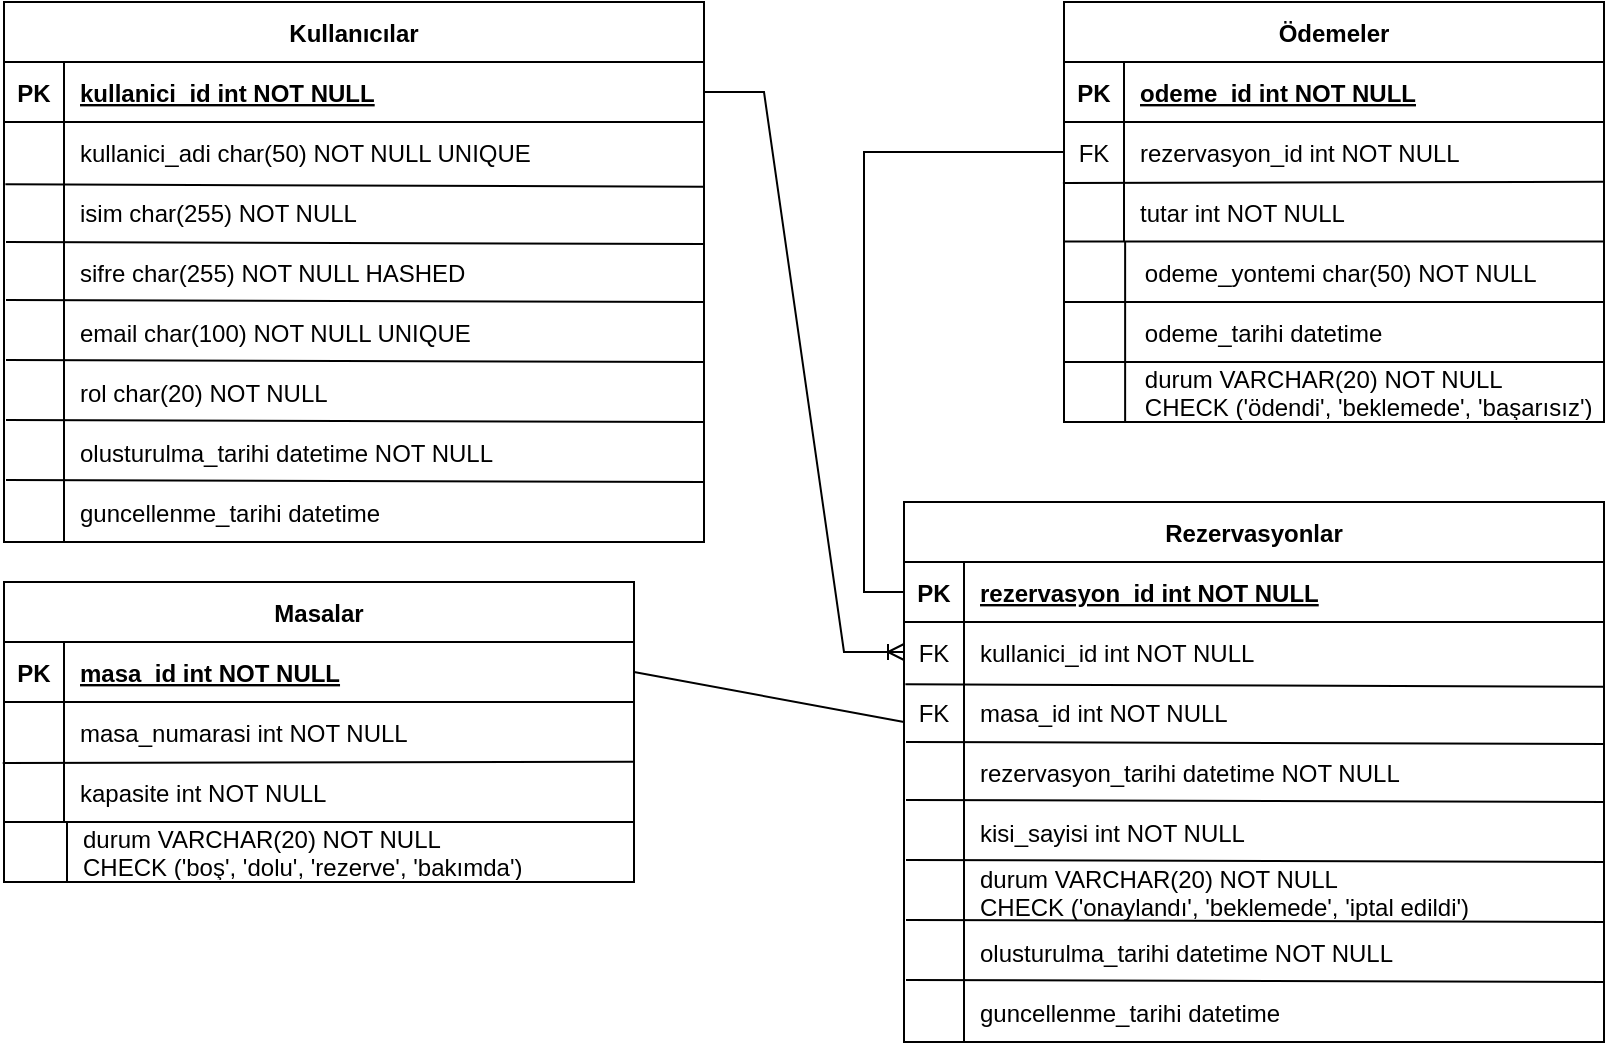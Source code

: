 <mxfile version="26.1.1">
  <diagram id="R2lEEEUBdFMjLlhIrx00" name="Page-1">
    <mxGraphModel dx="1313" dy="703" grid="1" gridSize="10" guides="1" tooltips="1" connect="1" arrows="1" fold="1" page="1" pageScale="1" pageWidth="850" pageHeight="1100" math="0" shadow="0" extFonts="Permanent Marker^https://fonts.googleapis.com/css?family=Permanent+Marker">
      <root>
        <mxCell id="0" />
        <mxCell id="1" parent="0" />
        <mxCell id="JwTfOTong-YGTReolqfG-16" value="" style="group" vertex="1" connectable="0" parent="1">
          <mxGeometry x="40" y="120" width="350" height="270" as="geometry" />
        </mxCell>
        <mxCell id="JwTfOTong-YGTReolqfG-1" value="sifre char(255) NOT NULL HASHED" style="shape=partialRectangle;overflow=hidden;connectable=0;fillColor=none;top=0;left=0;bottom=0;right=0;align=left;spacingLeft=6;" vertex="1" parent="JwTfOTong-YGTReolqfG-16">
          <mxGeometry x="30" y="120" width="270" height="30" as="geometry">
            <mxRectangle width="270" height="30" as="alternateBounds" />
          </mxGeometry>
        </mxCell>
        <mxCell id="C-vyLk0tnHw3VtMMgP7b-23" value="Kullanıcılar" style="shape=table;startSize=30;container=1;collapsible=1;childLayout=tableLayout;fixedRows=1;rowLines=0;fontStyle=1;align=center;resizeLast=1;" parent="JwTfOTong-YGTReolqfG-16" vertex="1">
          <mxGeometry width="350" height="270" as="geometry" />
        </mxCell>
        <mxCell id="C-vyLk0tnHw3VtMMgP7b-24" value="" style="shape=partialRectangle;collapsible=0;dropTarget=0;pointerEvents=0;fillColor=none;points=[[0,0.5],[1,0.5]];portConstraint=eastwest;top=0;left=0;right=0;bottom=1;" parent="C-vyLk0tnHw3VtMMgP7b-23" vertex="1">
          <mxGeometry y="30" width="350" height="30" as="geometry" />
        </mxCell>
        <mxCell id="C-vyLk0tnHw3VtMMgP7b-25" value="PK" style="shape=partialRectangle;overflow=hidden;connectable=0;fillColor=none;top=0;left=0;bottom=0;right=0;fontStyle=1;" parent="C-vyLk0tnHw3VtMMgP7b-24" vertex="1">
          <mxGeometry width="30.0" height="30" as="geometry">
            <mxRectangle width="30.0" height="30" as="alternateBounds" />
          </mxGeometry>
        </mxCell>
        <mxCell id="C-vyLk0tnHw3VtMMgP7b-26" value="kullanici_id int NOT NULL " style="shape=partialRectangle;overflow=hidden;connectable=0;fillColor=none;top=0;left=0;bottom=0;right=0;align=left;spacingLeft=6;fontStyle=5;" parent="C-vyLk0tnHw3VtMMgP7b-24" vertex="1">
          <mxGeometry x="30.0" width="320.0" height="30" as="geometry">
            <mxRectangle width="320.0" height="30" as="alternateBounds" />
          </mxGeometry>
        </mxCell>
        <mxCell id="C-vyLk0tnHw3VtMMgP7b-27" value="" style="shape=partialRectangle;collapsible=0;dropTarget=0;pointerEvents=0;fillColor=none;points=[[0,0.5],[1,0.5]];portConstraint=eastwest;top=0;left=0;right=0;bottom=0;" parent="C-vyLk0tnHw3VtMMgP7b-23" vertex="1">
          <mxGeometry y="60" width="350" height="30" as="geometry" />
        </mxCell>
        <mxCell id="C-vyLk0tnHw3VtMMgP7b-28" value="" style="shape=partialRectangle;overflow=hidden;connectable=0;fillColor=none;top=0;left=0;bottom=0;right=0;" parent="C-vyLk0tnHw3VtMMgP7b-27" vertex="1">
          <mxGeometry width="30.0" height="30" as="geometry">
            <mxRectangle width="30.0" height="30" as="alternateBounds" />
          </mxGeometry>
        </mxCell>
        <mxCell id="C-vyLk0tnHw3VtMMgP7b-29" value="kullanici_adi char(50) NOT NULL UNIQUE" style="shape=partialRectangle;overflow=hidden;connectable=1;fillColor=none;top=0;left=0;bottom=0;right=0;align=left;spacingLeft=6;container=1;movable=1;resizable=1;rotatable=1;deletable=1;editable=1;locked=0;" parent="C-vyLk0tnHw3VtMMgP7b-27" vertex="1">
          <mxGeometry x="30.0" width="320.0" height="30" as="geometry">
            <mxRectangle width="320.0" height="30" as="alternateBounds" />
          </mxGeometry>
        </mxCell>
        <mxCell id="JwTfOTong-YGTReolqfG-10" value="" style="endArrow=none;html=1;rounded=0;entryX=1.001;entryY=1.081;entryDx=0;entryDy=0;entryPerimeter=0;exitX=0.002;exitY=1.037;exitDx=0;exitDy=0;exitPerimeter=0;" edge="1" parent="C-vyLk0tnHw3VtMMgP7b-23" source="C-vyLk0tnHw3VtMMgP7b-27" target="C-vyLk0tnHw3VtMMgP7b-27">
          <mxGeometry width="50" height="50" relative="1" as="geometry">
            <mxPoint x="-40" y="120" as="sourcePoint" />
            <mxPoint x="10" y="70" as="targetPoint" />
          </mxGeometry>
        </mxCell>
        <mxCell id="JwTfOTong-YGTReolqfG-2" value="" style="shape=partialRectangle;overflow=hidden;connectable=0;fillColor=none;top=0;left=0;bottom=0;right=0;" vertex="1" parent="JwTfOTong-YGTReolqfG-16">
          <mxGeometry y="100" width="30" height="30" as="geometry">
            <mxRectangle width="30" height="30" as="alternateBounds" />
          </mxGeometry>
        </mxCell>
        <mxCell id="JwTfOTong-YGTReolqfG-3" value="" style="endArrow=none;html=1;rounded=0;entryX=0.096;entryY=1.08;entryDx=0;entryDy=0;entryPerimeter=0;" edge="1" parent="JwTfOTong-YGTReolqfG-16">
          <mxGeometry width="50" height="50" relative="1" as="geometry">
            <mxPoint x="30" y="200" as="sourcePoint" />
            <mxPoint x="30.0" y="90.0" as="targetPoint" />
          </mxGeometry>
        </mxCell>
        <mxCell id="JwTfOTong-YGTReolqfG-4" value="email char(100) NOT NULL UNIQUE" style="shape=partialRectangle;overflow=hidden;connectable=0;fillColor=none;top=0;left=0;bottom=0;right=0;align=left;spacingLeft=6;" vertex="1" parent="JwTfOTong-YGTReolqfG-16">
          <mxGeometry x="30" y="150" width="270" height="30" as="geometry">
            <mxRectangle width="270" height="30" as="alternateBounds" />
          </mxGeometry>
        </mxCell>
        <mxCell id="JwTfOTong-YGTReolqfG-5" value="rol char(20) NOT NULL" style="shape=partialRectangle;overflow=hidden;connectable=0;fillColor=none;top=0;left=0;bottom=0;right=0;align=left;spacingLeft=6;" vertex="1" parent="JwTfOTong-YGTReolqfG-16">
          <mxGeometry x="30" y="180" width="270" height="30" as="geometry">
            <mxRectangle width="270" height="30" as="alternateBounds" />
          </mxGeometry>
        </mxCell>
        <mxCell id="JwTfOTong-YGTReolqfG-6" value="olusturulma_tarihi datetime NOT NULL" style="shape=partialRectangle;overflow=hidden;connectable=0;fillColor=none;top=0;left=0;bottom=0;right=0;align=left;spacingLeft=6;" vertex="1" parent="JwTfOTong-YGTReolqfG-16">
          <mxGeometry x="30" y="210" width="270" height="30" as="geometry">
            <mxRectangle width="270" height="30" as="alternateBounds" />
          </mxGeometry>
        </mxCell>
        <mxCell id="JwTfOTong-YGTReolqfG-7" value="guncellenme_tarihi datetime " style="shape=partialRectangle;overflow=hidden;connectable=0;fillColor=none;top=0;left=0;bottom=0;right=0;align=left;spacingLeft=6;" vertex="1" parent="JwTfOTong-YGTReolqfG-16">
          <mxGeometry x="30" y="240" width="280" height="30" as="geometry">
            <mxRectangle width="270" height="30" as="alternateBounds" />
          </mxGeometry>
        </mxCell>
        <mxCell id="JwTfOTong-YGTReolqfG-8" value="isim char(255) NOT NULL" style="shape=partialRectangle;overflow=hidden;connectable=0;fillColor=none;top=0;left=0;bottom=0;right=0;align=left;spacingLeft=6;" vertex="1" parent="JwTfOTong-YGTReolqfG-16">
          <mxGeometry x="30" y="90" width="270" height="30" as="geometry">
            <mxRectangle width="270" height="30" as="alternateBounds" />
          </mxGeometry>
        </mxCell>
        <mxCell id="JwTfOTong-YGTReolqfG-9" value="" style="endArrow=none;html=1;rounded=0;" edge="1" parent="JwTfOTong-YGTReolqfG-16">
          <mxGeometry width="50" height="50" relative="1" as="geometry">
            <mxPoint x="30" y="270" as="sourcePoint" />
            <mxPoint x="30" y="200" as="targetPoint" />
          </mxGeometry>
        </mxCell>
        <mxCell id="JwTfOTong-YGTReolqfG-11" value="" style="endArrow=none;html=1;rounded=0;entryX=1.001;entryY=1.081;entryDx=0;entryDy=0;entryPerimeter=0;exitX=0.002;exitY=1.037;exitDx=0;exitDy=0;exitPerimeter=0;" edge="1" parent="JwTfOTong-YGTReolqfG-16">
          <mxGeometry width="50" height="50" relative="1" as="geometry">
            <mxPoint x="1" y="120" as="sourcePoint" />
            <mxPoint x="350" y="121" as="targetPoint" />
          </mxGeometry>
        </mxCell>
        <mxCell id="JwTfOTong-YGTReolqfG-12" value="" style="endArrow=none;html=1;rounded=0;entryX=1.001;entryY=1.081;entryDx=0;entryDy=0;entryPerimeter=0;exitX=0.002;exitY=1.037;exitDx=0;exitDy=0;exitPerimeter=0;" edge="1" parent="JwTfOTong-YGTReolqfG-16">
          <mxGeometry width="50" height="50" relative="1" as="geometry">
            <mxPoint x="1" y="149" as="sourcePoint" />
            <mxPoint x="350" y="150" as="targetPoint" />
          </mxGeometry>
        </mxCell>
        <mxCell id="JwTfOTong-YGTReolqfG-13" value="" style="endArrow=none;html=1;rounded=0;entryX=1.001;entryY=1.081;entryDx=0;entryDy=0;entryPerimeter=0;exitX=0.002;exitY=1.037;exitDx=0;exitDy=0;exitPerimeter=0;" edge="1" parent="JwTfOTong-YGTReolqfG-16">
          <mxGeometry width="50" height="50" relative="1" as="geometry">
            <mxPoint x="1" y="179" as="sourcePoint" />
            <mxPoint x="350" y="180" as="targetPoint" />
          </mxGeometry>
        </mxCell>
        <mxCell id="JwTfOTong-YGTReolqfG-14" value="" style="endArrow=none;html=1;rounded=0;entryX=1.001;entryY=1.081;entryDx=0;entryDy=0;entryPerimeter=0;exitX=0.002;exitY=1.037;exitDx=0;exitDy=0;exitPerimeter=0;" edge="1" parent="JwTfOTong-YGTReolqfG-16">
          <mxGeometry width="50" height="50" relative="1" as="geometry">
            <mxPoint x="1" y="209" as="sourcePoint" />
            <mxPoint x="350" y="210" as="targetPoint" />
          </mxGeometry>
        </mxCell>
        <mxCell id="JwTfOTong-YGTReolqfG-15" value="" style="endArrow=none;html=1;rounded=0;entryX=1.001;entryY=1.081;entryDx=0;entryDy=0;entryPerimeter=0;exitX=0.002;exitY=1.037;exitDx=0;exitDy=0;exitPerimeter=0;" edge="1" parent="JwTfOTong-YGTReolqfG-16">
          <mxGeometry width="50" height="50" relative="1" as="geometry">
            <mxPoint x="1" y="239" as="sourcePoint" />
            <mxPoint x="350" y="240" as="targetPoint" />
          </mxGeometry>
        </mxCell>
        <mxCell id="JwTfOTong-YGTReolqfG-21" value="" style="group" vertex="1" connectable="0" parent="1">
          <mxGeometry x="40" y="410" width="315" height="150" as="geometry" />
        </mxCell>
        <mxCell id="C-vyLk0tnHw3VtMMgP7b-13" value="Masalar" style="shape=table;startSize=30;container=1;collapsible=1;childLayout=tableLayout;fixedRows=1;rowLines=0;fontStyle=1;align=center;resizeLast=1;" parent="JwTfOTong-YGTReolqfG-21" vertex="1">
          <mxGeometry width="315" height="150" as="geometry" />
        </mxCell>
        <mxCell id="C-vyLk0tnHw3VtMMgP7b-14" value="" style="shape=partialRectangle;collapsible=0;dropTarget=0;pointerEvents=0;fillColor=none;points=[[0,0.5],[1,0.5]];portConstraint=eastwest;top=0;left=0;right=0;bottom=1;" parent="C-vyLk0tnHw3VtMMgP7b-13" vertex="1">
          <mxGeometry y="30" width="315" height="30" as="geometry" />
        </mxCell>
        <mxCell id="C-vyLk0tnHw3VtMMgP7b-15" value="PK" style="shape=partialRectangle;overflow=hidden;connectable=0;fillColor=none;top=0;left=0;bottom=0;right=0;fontStyle=1;" parent="C-vyLk0tnHw3VtMMgP7b-14" vertex="1">
          <mxGeometry width="30" height="30" as="geometry">
            <mxRectangle width="30" height="30" as="alternateBounds" />
          </mxGeometry>
        </mxCell>
        <mxCell id="C-vyLk0tnHw3VtMMgP7b-16" value="masa_id int NOT NULL " style="shape=partialRectangle;overflow=hidden;connectable=0;fillColor=none;top=0;left=0;bottom=0;right=0;align=left;spacingLeft=6;fontStyle=5;" parent="C-vyLk0tnHw3VtMMgP7b-14" vertex="1">
          <mxGeometry x="30" width="285" height="30" as="geometry">
            <mxRectangle width="285" height="30" as="alternateBounds" />
          </mxGeometry>
        </mxCell>
        <mxCell id="C-vyLk0tnHw3VtMMgP7b-17" value="" style="shape=partialRectangle;collapsible=0;dropTarget=0;pointerEvents=0;fillColor=none;points=[[0,0.5],[1,0.5]];portConstraint=eastwest;top=0;left=0;right=0;bottom=0;" parent="C-vyLk0tnHw3VtMMgP7b-13" vertex="1">
          <mxGeometry y="60" width="315" height="30" as="geometry" />
        </mxCell>
        <mxCell id="C-vyLk0tnHw3VtMMgP7b-18" value="" style="shape=partialRectangle;overflow=hidden;connectable=0;fillColor=none;top=0;left=0;bottom=0;right=0;" parent="C-vyLk0tnHw3VtMMgP7b-17" vertex="1">
          <mxGeometry width="30" height="30" as="geometry">
            <mxRectangle width="30" height="30" as="alternateBounds" />
          </mxGeometry>
        </mxCell>
        <mxCell id="C-vyLk0tnHw3VtMMgP7b-19" value="masa_numarasi int NOT NULL" style="shape=partialRectangle;overflow=hidden;connectable=0;fillColor=none;top=0;left=0;bottom=0;right=0;align=left;spacingLeft=6;" parent="C-vyLk0tnHw3VtMMgP7b-17" vertex="1">
          <mxGeometry x="30" width="285" height="30" as="geometry">
            <mxRectangle width="285" height="30" as="alternateBounds" />
          </mxGeometry>
        </mxCell>
        <mxCell id="C-vyLk0tnHw3VtMMgP7b-20" value="" style="shape=partialRectangle;collapsible=0;dropTarget=0;pointerEvents=0;fillColor=none;points=[[0,0.5],[1,0.5]];portConstraint=eastwest;top=0;left=0;right=0;bottom=0;" parent="C-vyLk0tnHw3VtMMgP7b-13" vertex="1">
          <mxGeometry y="90" width="315" height="30" as="geometry" />
        </mxCell>
        <mxCell id="C-vyLk0tnHw3VtMMgP7b-21" value="" style="shape=partialRectangle;overflow=hidden;connectable=0;fillColor=none;top=0;left=0;bottom=0;right=0;" parent="C-vyLk0tnHw3VtMMgP7b-20" vertex="1">
          <mxGeometry width="30" height="30" as="geometry">
            <mxRectangle width="30" height="30" as="alternateBounds" />
          </mxGeometry>
        </mxCell>
        <mxCell id="C-vyLk0tnHw3VtMMgP7b-22" value="kapasite int NOT NULL" style="shape=partialRectangle;overflow=hidden;connectable=0;fillColor=none;top=0;left=0;bottom=0;right=0;align=left;spacingLeft=6;" parent="C-vyLk0tnHw3VtMMgP7b-20" vertex="1">
          <mxGeometry x="30" width="285" height="30" as="geometry">
            <mxRectangle width="285" height="30" as="alternateBounds" />
          </mxGeometry>
        </mxCell>
        <mxCell id="JwTfOTong-YGTReolqfG-19" value="" style="endArrow=none;html=1;rounded=0;entryX=0.999;entryY=-0.005;entryDx=0;entryDy=0;entryPerimeter=0;exitX=-0.002;exitY=1.016;exitDx=0;exitDy=0;exitPerimeter=0;" edge="1" parent="C-vyLk0tnHw3VtMMgP7b-13" source="C-vyLk0tnHw3VtMMgP7b-17" target="C-vyLk0tnHw3VtMMgP7b-20">
          <mxGeometry width="50" height="50" relative="1" as="geometry">
            <mxPoint x="-138.6" y="220" as="sourcePoint" />
            <mxPoint x="-75.6" y="170" as="targetPoint" />
          </mxGeometry>
        </mxCell>
        <mxCell id="JwTfOTong-YGTReolqfG-17" value="durum VARCHAR(20) NOT NULL &#xa;CHECK (&#39;boş&#39;, &#39;dolu&#39;, &#39;rezerve&#39;, &#39;bakımda&#39;)&#xa;" style="shape=partialRectangle;overflow=hidden;connectable=0;fillColor=none;top=0;left=0;bottom=0;right=0;align=left;spacingLeft=6;" vertex="1" parent="JwTfOTong-YGTReolqfG-21">
          <mxGeometry x="31.5" y="120" width="277.2" height="30" as="geometry">
            <mxRectangle width="220" height="30" as="alternateBounds" />
          </mxGeometry>
        </mxCell>
        <mxCell id="JwTfOTong-YGTReolqfG-18" value="" style="endArrow=none;html=1;rounded=0;" edge="1" parent="JwTfOTong-YGTReolqfG-21">
          <mxGeometry width="50" height="50" relative="1" as="geometry">
            <mxPoint x="31.5" y="150" as="sourcePoint" />
            <mxPoint x="31.5" y="120" as="targetPoint" />
            <Array as="points">
              <mxPoint x="31.5" y="130" />
            </Array>
          </mxGeometry>
        </mxCell>
        <mxCell id="JwTfOTong-YGTReolqfG-20" value="" style="endArrow=none;html=1;rounded=0;entryX=0.999;entryY=-0.005;entryDx=0;entryDy=0;entryPerimeter=0;exitX=-0.002;exitY=1.016;exitDx=0;exitDy=0;exitPerimeter=0;" edge="1" parent="JwTfOTong-YGTReolqfG-21">
          <mxGeometry width="50" height="50" relative="1" as="geometry">
            <mxPoint y="120" as="sourcePoint" />
            <mxPoint x="315" y="120" as="targetPoint" />
          </mxGeometry>
        </mxCell>
        <mxCell id="JwTfOTong-YGTReolqfG-22" value="" style="group" vertex="1" connectable="0" parent="1">
          <mxGeometry x="490" y="370" width="350" height="270" as="geometry" />
        </mxCell>
        <mxCell id="JwTfOTong-YGTReolqfG-23" value="rezervasyon_tarihi datetime NOT NULL" style="shape=partialRectangle;overflow=hidden;connectable=0;fillColor=none;top=0;left=0;bottom=0;right=0;align=left;spacingLeft=6;" vertex="1" parent="JwTfOTong-YGTReolqfG-22">
          <mxGeometry x="30" y="120" width="270" height="30" as="geometry">
            <mxRectangle width="270" height="30" as="alternateBounds" />
          </mxGeometry>
        </mxCell>
        <mxCell id="JwTfOTong-YGTReolqfG-24" value="Rezervasyonlar" style="shape=table;startSize=30;container=1;collapsible=1;childLayout=tableLayout;fixedRows=1;rowLines=0;fontStyle=1;align=center;resizeLast=1;" vertex="1" parent="JwTfOTong-YGTReolqfG-22">
          <mxGeometry width="350" height="270" as="geometry" />
        </mxCell>
        <mxCell id="JwTfOTong-YGTReolqfG-25" value="" style="shape=partialRectangle;collapsible=0;dropTarget=0;pointerEvents=0;fillColor=none;points=[[0,0.5],[1,0.5]];portConstraint=eastwest;top=0;left=0;right=0;bottom=1;" vertex="1" parent="JwTfOTong-YGTReolqfG-24">
          <mxGeometry y="30" width="350" height="30" as="geometry" />
        </mxCell>
        <mxCell id="JwTfOTong-YGTReolqfG-26" value="PK" style="shape=partialRectangle;overflow=hidden;connectable=0;fillColor=none;top=0;left=0;bottom=0;right=0;fontStyle=1;" vertex="1" parent="JwTfOTong-YGTReolqfG-25">
          <mxGeometry width="30.0" height="30" as="geometry">
            <mxRectangle width="30.0" height="30" as="alternateBounds" />
          </mxGeometry>
        </mxCell>
        <mxCell id="JwTfOTong-YGTReolqfG-27" value="rezervasyon_id int NOT NULL " style="shape=partialRectangle;overflow=hidden;connectable=0;fillColor=none;top=0;left=0;bottom=0;right=0;align=left;spacingLeft=6;fontStyle=5;" vertex="1" parent="JwTfOTong-YGTReolqfG-25">
          <mxGeometry x="30.0" width="320.0" height="30" as="geometry">
            <mxRectangle width="320.0" height="30" as="alternateBounds" />
          </mxGeometry>
        </mxCell>
        <mxCell id="JwTfOTong-YGTReolqfG-28" value="" style="shape=partialRectangle;collapsible=0;dropTarget=0;pointerEvents=0;fillColor=none;points=[[0,0.5],[1,0.5]];portConstraint=eastwest;top=0;left=0;right=0;bottom=0;" vertex="1" parent="JwTfOTong-YGTReolqfG-24">
          <mxGeometry y="60" width="350" height="30" as="geometry" />
        </mxCell>
        <mxCell id="JwTfOTong-YGTReolqfG-29" value="FK" style="shape=partialRectangle;overflow=hidden;connectable=0;fillColor=none;top=0;left=0;bottom=0;right=0;" vertex="1" parent="JwTfOTong-YGTReolqfG-28">
          <mxGeometry width="30.0" height="30" as="geometry">
            <mxRectangle width="30.0" height="30" as="alternateBounds" />
          </mxGeometry>
        </mxCell>
        <mxCell id="JwTfOTong-YGTReolqfG-30" value="kullanici_id int NOT NULL" style="shape=partialRectangle;overflow=hidden;connectable=1;fillColor=none;top=0;left=0;bottom=0;right=0;align=left;spacingLeft=6;container=1;movable=1;resizable=1;rotatable=1;deletable=1;editable=1;locked=0;" vertex="1" parent="JwTfOTong-YGTReolqfG-28">
          <mxGeometry x="30.0" width="320.0" height="30" as="geometry">
            <mxRectangle width="320.0" height="30" as="alternateBounds" />
          </mxGeometry>
        </mxCell>
        <mxCell id="JwTfOTong-YGTReolqfG-31" value="" style="endArrow=none;html=1;rounded=0;entryX=1.001;entryY=1.081;entryDx=0;entryDy=0;entryPerimeter=0;exitX=0.002;exitY=1.037;exitDx=0;exitDy=0;exitPerimeter=0;" edge="1" parent="JwTfOTong-YGTReolqfG-24" source="JwTfOTong-YGTReolqfG-28" target="JwTfOTong-YGTReolqfG-28">
          <mxGeometry width="50" height="50" relative="1" as="geometry">
            <mxPoint x="-40" y="120" as="sourcePoint" />
            <mxPoint x="10" y="70" as="targetPoint" />
          </mxGeometry>
        </mxCell>
        <mxCell id="JwTfOTong-YGTReolqfG-32" value="FK" style="shape=partialRectangle;overflow=hidden;connectable=0;fillColor=none;top=0;left=0;bottom=0;right=0;" vertex="1" parent="JwTfOTong-YGTReolqfG-22">
          <mxGeometry y="90" width="30" height="30" as="geometry">
            <mxRectangle width="30" height="30" as="alternateBounds" />
          </mxGeometry>
        </mxCell>
        <mxCell id="JwTfOTong-YGTReolqfG-33" value="" style="endArrow=none;html=1;rounded=0;entryX=0.096;entryY=1.08;entryDx=0;entryDy=0;entryPerimeter=0;" edge="1" parent="JwTfOTong-YGTReolqfG-22">
          <mxGeometry width="50" height="50" relative="1" as="geometry">
            <mxPoint x="30" y="200" as="sourcePoint" />
            <mxPoint x="30.0" y="90.0" as="targetPoint" />
          </mxGeometry>
        </mxCell>
        <mxCell id="JwTfOTong-YGTReolqfG-34" value="kisi_sayisi int NOT NULL   " style="shape=partialRectangle;overflow=hidden;connectable=0;fillColor=none;top=0;left=0;bottom=0;right=0;align=left;spacingLeft=6;" vertex="1" parent="JwTfOTong-YGTReolqfG-22">
          <mxGeometry x="30" y="150" width="270" height="30" as="geometry">
            <mxRectangle width="270" height="30" as="alternateBounds" />
          </mxGeometry>
        </mxCell>
        <mxCell id="JwTfOTong-YGTReolqfG-35" value="durum VARCHAR(20) NOT NULL &#xa;CHECK (&#39;onaylandı&#39;, &#39;beklemede&#39;, &#39;iptal edildi&#39;)&#xa;" style="shape=partialRectangle;overflow=hidden;connectable=0;fillColor=none;top=0;left=0;bottom=0;right=0;align=left;spacingLeft=6;" vertex="1" parent="JwTfOTong-YGTReolqfG-22">
          <mxGeometry x="30" y="180" width="270" height="30" as="geometry">
            <mxRectangle width="270" height="30" as="alternateBounds" />
          </mxGeometry>
        </mxCell>
        <mxCell id="JwTfOTong-YGTReolqfG-36" value="olusturulma_tarihi datetime NOT NULL" style="shape=partialRectangle;overflow=hidden;connectable=0;fillColor=none;top=0;left=0;bottom=0;right=0;align=left;spacingLeft=6;" vertex="1" parent="JwTfOTong-YGTReolqfG-22">
          <mxGeometry x="30" y="210" width="270" height="30" as="geometry">
            <mxRectangle width="270" height="30" as="alternateBounds" />
          </mxGeometry>
        </mxCell>
        <mxCell id="JwTfOTong-YGTReolqfG-37" value="guncellenme_tarihi datetime " style="shape=partialRectangle;overflow=hidden;connectable=0;fillColor=none;top=0;left=0;bottom=0;right=0;align=left;spacingLeft=6;" vertex="1" parent="JwTfOTong-YGTReolqfG-22">
          <mxGeometry x="30" y="240" width="280" height="30" as="geometry">
            <mxRectangle width="270" height="30" as="alternateBounds" />
          </mxGeometry>
        </mxCell>
        <mxCell id="JwTfOTong-YGTReolqfG-39" value="" style="endArrow=none;html=1;rounded=0;" edge="1" parent="JwTfOTong-YGTReolqfG-22">
          <mxGeometry width="50" height="50" relative="1" as="geometry">
            <mxPoint x="30" y="270" as="sourcePoint" />
            <mxPoint x="30" y="200" as="targetPoint" />
          </mxGeometry>
        </mxCell>
        <mxCell id="JwTfOTong-YGTReolqfG-40" value="" style="endArrow=none;html=1;rounded=0;entryX=1.001;entryY=1.081;entryDx=0;entryDy=0;entryPerimeter=0;exitX=0.002;exitY=1.037;exitDx=0;exitDy=0;exitPerimeter=0;" edge="1" parent="JwTfOTong-YGTReolqfG-22">
          <mxGeometry width="50" height="50" relative="1" as="geometry">
            <mxPoint x="1" y="120" as="sourcePoint" />
            <mxPoint x="350" y="121" as="targetPoint" />
          </mxGeometry>
        </mxCell>
        <mxCell id="JwTfOTong-YGTReolqfG-41" value="" style="endArrow=none;html=1;rounded=0;entryX=1.001;entryY=1.081;entryDx=0;entryDy=0;entryPerimeter=0;exitX=0.002;exitY=1.037;exitDx=0;exitDy=0;exitPerimeter=0;" edge="1" parent="JwTfOTong-YGTReolqfG-22">
          <mxGeometry width="50" height="50" relative="1" as="geometry">
            <mxPoint x="1" y="149" as="sourcePoint" />
            <mxPoint x="350" y="150" as="targetPoint" />
          </mxGeometry>
        </mxCell>
        <mxCell id="JwTfOTong-YGTReolqfG-42" value="" style="endArrow=none;html=1;rounded=0;entryX=1.001;entryY=1.081;entryDx=0;entryDy=0;entryPerimeter=0;exitX=0.002;exitY=1.037;exitDx=0;exitDy=0;exitPerimeter=0;" edge="1" parent="JwTfOTong-YGTReolqfG-22">
          <mxGeometry width="50" height="50" relative="1" as="geometry">
            <mxPoint x="1" y="179" as="sourcePoint" />
            <mxPoint x="350" y="180" as="targetPoint" />
          </mxGeometry>
        </mxCell>
        <mxCell id="JwTfOTong-YGTReolqfG-43" value="" style="endArrow=none;html=1;rounded=0;entryX=1.001;entryY=1.081;entryDx=0;entryDy=0;entryPerimeter=0;exitX=0.002;exitY=1.037;exitDx=0;exitDy=0;exitPerimeter=0;" edge="1" parent="JwTfOTong-YGTReolqfG-22">
          <mxGeometry width="50" height="50" relative="1" as="geometry">
            <mxPoint x="1" y="209" as="sourcePoint" />
            <mxPoint x="350" y="210" as="targetPoint" />
          </mxGeometry>
        </mxCell>
        <mxCell id="JwTfOTong-YGTReolqfG-44" value="" style="endArrow=none;html=1;rounded=0;entryX=1.001;entryY=1.081;entryDx=0;entryDy=0;entryPerimeter=0;exitX=0.002;exitY=1.037;exitDx=0;exitDy=0;exitPerimeter=0;" edge="1" parent="JwTfOTong-YGTReolqfG-22">
          <mxGeometry width="50" height="50" relative="1" as="geometry">
            <mxPoint x="1" y="239" as="sourcePoint" />
            <mxPoint x="350" y="240" as="targetPoint" />
          </mxGeometry>
        </mxCell>
        <mxCell id="JwTfOTong-YGTReolqfG-94" value="masa_id int NOT NULL" style="shape=partialRectangle;overflow=hidden;connectable=0;fillColor=none;top=0;left=0;bottom=0;right=0;align=left;spacingLeft=6;" vertex="1" parent="JwTfOTong-YGTReolqfG-22">
          <mxGeometry x="30" y="90" width="270" height="30" as="geometry">
            <mxRectangle width="270" height="30" as="alternateBounds" />
          </mxGeometry>
        </mxCell>
        <mxCell id="JwTfOTong-YGTReolqfG-85" value="" style="group" vertex="1" connectable="0" parent="1">
          <mxGeometry x="570" y="120" width="270" height="240" as="geometry" />
        </mxCell>
        <mxCell id="JwTfOTong-YGTReolqfG-58" value="" style="group" vertex="1" connectable="0" parent="JwTfOTong-YGTReolqfG-85">
          <mxGeometry width="270" height="240" as="geometry" />
        </mxCell>
        <mxCell id="JwTfOTong-YGTReolqfG-84" value="" style="group" vertex="1" connectable="0" parent="JwTfOTong-YGTReolqfG-58">
          <mxGeometry width="270" height="210" as="geometry" />
        </mxCell>
        <mxCell id="JwTfOTong-YGTReolqfG-59" value="Ödemeler" style="shape=table;startSize=30;container=1;collapsible=1;childLayout=tableLayout;fixedRows=1;rowLines=0;fontStyle=1;align=center;resizeLast=1;" vertex="1" parent="JwTfOTong-YGTReolqfG-84">
          <mxGeometry width="270" height="210" as="geometry" />
        </mxCell>
        <mxCell id="JwTfOTong-YGTReolqfG-60" value="" style="shape=partialRectangle;collapsible=0;dropTarget=0;pointerEvents=0;fillColor=none;points=[[0,0.5],[1,0.5]];portConstraint=eastwest;top=0;left=0;right=0;bottom=1;" vertex="1" parent="JwTfOTong-YGTReolqfG-59">
          <mxGeometry y="30" width="270" height="30" as="geometry" />
        </mxCell>
        <mxCell id="JwTfOTong-YGTReolqfG-61" value="PK" style="shape=partialRectangle;overflow=hidden;connectable=0;fillColor=none;top=0;left=0;bottom=0;right=0;fontStyle=1;" vertex="1" parent="JwTfOTong-YGTReolqfG-60">
          <mxGeometry width="30" height="30" as="geometry">
            <mxRectangle width="30" height="30" as="alternateBounds" />
          </mxGeometry>
        </mxCell>
        <mxCell id="JwTfOTong-YGTReolqfG-62" value="odeme_id int NOT NULL " style="shape=partialRectangle;overflow=hidden;connectable=0;fillColor=none;top=0;left=0;bottom=0;right=0;align=left;spacingLeft=6;fontStyle=5;" vertex="1" parent="JwTfOTong-YGTReolqfG-60">
          <mxGeometry x="30" width="240" height="30" as="geometry">
            <mxRectangle width="240" height="30" as="alternateBounds" />
          </mxGeometry>
        </mxCell>
        <mxCell id="JwTfOTong-YGTReolqfG-63" value="" style="shape=partialRectangle;collapsible=0;dropTarget=0;pointerEvents=0;fillColor=none;points=[[0,0.5],[1,0.5]];portConstraint=eastwest;top=0;left=0;right=0;bottom=0;" vertex="1" parent="JwTfOTong-YGTReolqfG-59">
          <mxGeometry y="60" width="270" height="30" as="geometry" />
        </mxCell>
        <mxCell id="JwTfOTong-YGTReolqfG-64" value="FK" style="shape=partialRectangle;overflow=hidden;connectable=0;fillColor=none;top=0;left=0;bottom=0;right=0;" vertex="1" parent="JwTfOTong-YGTReolqfG-63">
          <mxGeometry width="30" height="30" as="geometry">
            <mxRectangle width="30" height="30" as="alternateBounds" />
          </mxGeometry>
        </mxCell>
        <mxCell id="JwTfOTong-YGTReolqfG-65" value="rezervasyon_id int NOT NULL" style="shape=partialRectangle;overflow=hidden;connectable=0;fillColor=none;top=0;left=0;bottom=0;right=0;align=left;spacingLeft=6;" vertex="1" parent="JwTfOTong-YGTReolqfG-63">
          <mxGeometry x="30" width="240" height="30" as="geometry">
            <mxRectangle width="240" height="30" as="alternateBounds" />
          </mxGeometry>
        </mxCell>
        <mxCell id="JwTfOTong-YGTReolqfG-66" value="" style="shape=partialRectangle;collapsible=0;dropTarget=0;pointerEvents=0;fillColor=none;points=[[0,0.5],[1,0.5]];portConstraint=eastwest;top=0;left=0;right=0;bottom=0;" vertex="1" parent="JwTfOTong-YGTReolqfG-59">
          <mxGeometry y="90" width="270" height="30" as="geometry" />
        </mxCell>
        <mxCell id="JwTfOTong-YGTReolqfG-67" value="" style="shape=partialRectangle;overflow=hidden;connectable=0;fillColor=none;top=0;left=0;bottom=0;right=0;" vertex="1" parent="JwTfOTong-YGTReolqfG-66">
          <mxGeometry width="30" height="30" as="geometry">
            <mxRectangle width="30" height="30" as="alternateBounds" />
          </mxGeometry>
        </mxCell>
        <mxCell id="JwTfOTong-YGTReolqfG-68" value="tutar int NOT NULL" style="shape=partialRectangle;overflow=hidden;connectable=0;fillColor=none;top=0;left=0;bottom=0;right=0;align=left;spacingLeft=6;" vertex="1" parent="JwTfOTong-YGTReolqfG-66">
          <mxGeometry x="30" width="240" height="30" as="geometry">
            <mxRectangle width="240" height="30" as="alternateBounds" />
          </mxGeometry>
        </mxCell>
        <mxCell id="JwTfOTong-YGTReolqfG-69" value="" style="endArrow=none;html=1;rounded=0;entryX=0.999;entryY=-0.005;entryDx=0;entryDy=0;entryPerimeter=0;exitX=-0.002;exitY=1.016;exitDx=0;exitDy=0;exitPerimeter=0;" edge="1" parent="JwTfOTong-YGTReolqfG-59" source="JwTfOTong-YGTReolqfG-63" target="JwTfOTong-YGTReolqfG-66">
          <mxGeometry width="50" height="50" relative="1" as="geometry">
            <mxPoint x="-118.8" y="352" as="sourcePoint" />
            <mxPoint x="-64.8" y="272" as="targetPoint" />
          </mxGeometry>
        </mxCell>
        <mxCell id="JwTfOTong-YGTReolqfG-70" value="durum VARCHAR(20) NOT NULL &#xa;CHECK (&#39;ödendi&#39;, &#39;beklemede&#39;, &#39;başarısız&#39;)&#xa;" style="shape=partialRectangle;overflow=hidden;connectable=0;fillColor=none;top=0;left=0;bottom=0;right=0;align=left;spacingLeft=6;" vertex="1" parent="JwTfOTong-YGTReolqfG-84">
          <mxGeometry x="32.4" y="180" width="237.6" height="30" as="geometry">
            <mxRectangle width="220" height="30" as="alternateBounds" />
          </mxGeometry>
        </mxCell>
        <mxCell id="JwTfOTong-YGTReolqfG-73" value="odeme_yontemi char(50) NOT NULL" style="shape=partialRectangle;overflow=hidden;connectable=0;fillColor=none;top=0;left=0;bottom=0;right=0;align=left;spacingLeft=6;" vertex="1" parent="JwTfOTong-YGTReolqfG-84">
          <mxGeometry x="32.4" y="120" width="237.6" height="30" as="geometry">
            <mxRectangle width="220" height="30" as="alternateBounds" />
          </mxGeometry>
        </mxCell>
        <mxCell id="JwTfOTong-YGTReolqfG-74" value="odeme_tarihi datetime" style="shape=partialRectangle;overflow=hidden;connectable=0;fillColor=none;top=0;left=0;bottom=0;right=0;align=left;spacingLeft=6;" vertex="1" parent="JwTfOTong-YGTReolqfG-84">
          <mxGeometry x="32.4" y="150" width="237.6" height="30" as="geometry">
            <mxRectangle width="220" height="30" as="alternateBounds" />
          </mxGeometry>
        </mxCell>
        <mxCell id="JwTfOTong-YGTReolqfG-82" value="" style="endArrow=none;html=1;rounded=0;" edge="1" parent="JwTfOTong-YGTReolqfG-84">
          <mxGeometry width="50" height="50" relative="1" as="geometry">
            <mxPoint y="180" as="sourcePoint" />
            <mxPoint x="270" y="180" as="targetPoint" />
          </mxGeometry>
        </mxCell>
        <mxCell id="JwTfOTong-YGTReolqfG-79" value="" style="endArrow=none;html=1;rounded=0;" edge="1" parent="JwTfOTong-YGTReolqfG-84">
          <mxGeometry width="50" height="50" relative="1" as="geometry">
            <mxPoint x="30.566" y="210" as="sourcePoint" />
            <mxPoint x="30.566" y="120" as="targetPoint" />
          </mxGeometry>
        </mxCell>
        <mxCell id="JwTfOTong-YGTReolqfG-81" value="" style="endArrow=none;html=1;rounded=0;" edge="1" parent="JwTfOTong-YGTReolqfG-85">
          <mxGeometry width="50" height="50" relative="1" as="geometry">
            <mxPoint y="150" as="sourcePoint" />
            <mxPoint x="270" y="150" as="targetPoint" />
          </mxGeometry>
        </mxCell>
        <mxCell id="JwTfOTong-YGTReolqfG-83" value="" style="endArrow=none;html=1;rounded=0;" edge="1" parent="JwTfOTong-YGTReolqfG-85">
          <mxGeometry width="50" height="50" relative="1" as="geometry">
            <mxPoint y="119.77" as="sourcePoint" />
            <mxPoint x="270" y="119.77" as="targetPoint" />
          </mxGeometry>
        </mxCell>
        <mxCell id="JwTfOTong-YGTReolqfG-86" value="" style="edgeStyle=entityRelationEdgeStyle;fontSize=12;html=1;endArrow=ERoneToMany;rounded=0;exitX=1;exitY=0.5;exitDx=0;exitDy=0;entryX=0;entryY=0.5;entryDx=0;entryDy=0;" edge="1" parent="1" source="C-vyLk0tnHw3VtMMgP7b-24" target="JwTfOTong-YGTReolqfG-28">
          <mxGeometry width="100" height="100" relative="1" as="geometry">
            <mxPoint x="460" y="380" as="sourcePoint" />
            <mxPoint x="560" y="280" as="targetPoint" />
            <Array as="points">
              <mxPoint x="420" y="310" />
              <mxPoint x="420" y="310" />
              <mxPoint x="460" y="300" />
              <mxPoint x="420" y="320" />
              <mxPoint x="430" y="310" />
            </Array>
          </mxGeometry>
        </mxCell>
        <mxCell id="JwTfOTong-YGTReolqfG-100" value="" style="endArrow=none;html=1;rounded=0;exitX=1;exitY=0.5;exitDx=0;exitDy=0;" edge="1" parent="1" source="C-vyLk0tnHw3VtMMgP7b-14">
          <mxGeometry relative="1" as="geometry">
            <mxPoint x="310" y="480" as="sourcePoint" />
            <mxPoint x="490" y="480" as="targetPoint" />
          </mxGeometry>
        </mxCell>
        <mxCell id="JwTfOTong-YGTReolqfG-101" value="" style="endArrow=none;html=1;rounded=0;entryX=0;entryY=0.5;entryDx=0;entryDy=0;exitX=0;exitY=0.5;exitDx=0;exitDy=0;" edge="1" parent="1" source="JwTfOTong-YGTReolqfG-63" target="JwTfOTong-YGTReolqfG-25">
          <mxGeometry relative="1" as="geometry">
            <mxPoint x="300" y="440" as="sourcePoint" />
            <mxPoint x="460" y="440" as="targetPoint" />
            <Array as="points">
              <mxPoint x="470" y="195" />
              <mxPoint x="470" y="415" />
            </Array>
          </mxGeometry>
        </mxCell>
      </root>
    </mxGraphModel>
  </diagram>
</mxfile>
